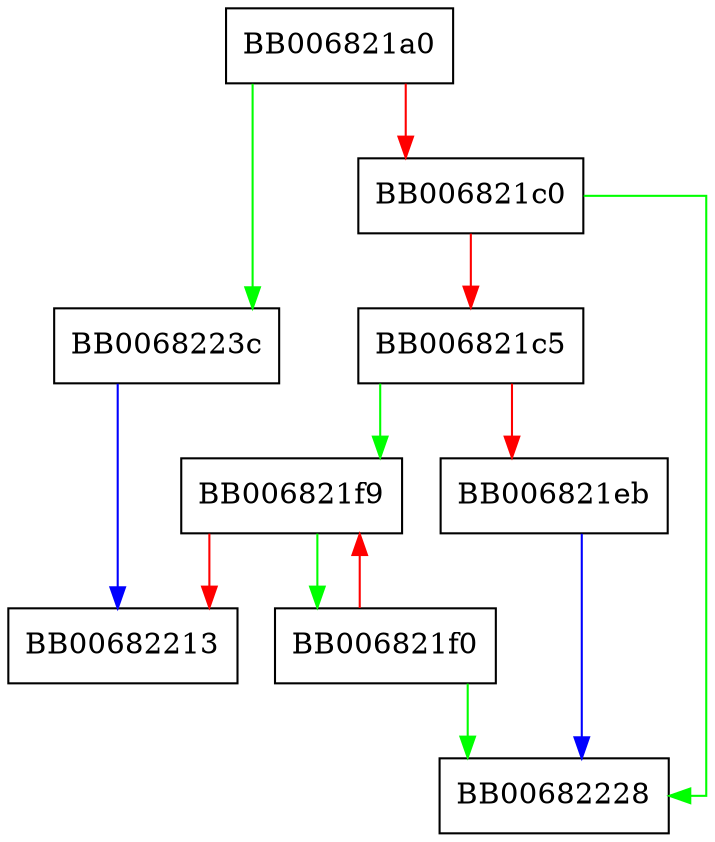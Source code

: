 digraph X509_NAME_get_index_by_NID {
  node [shape="box"];
  graph [splines=ortho];
  BB006821a0 -> BB0068223c [color="green"];
  BB006821a0 -> BB006821c0 [color="red"];
  BB006821c0 -> BB00682228 [color="green"];
  BB006821c0 -> BB006821c5 [color="red"];
  BB006821c5 -> BB006821f9 [color="green"];
  BB006821c5 -> BB006821eb [color="red"];
  BB006821eb -> BB00682228 [color="blue"];
  BB006821f0 -> BB00682228 [color="green"];
  BB006821f0 -> BB006821f9 [color="red"];
  BB006821f9 -> BB006821f0 [color="green"];
  BB006821f9 -> BB00682213 [color="red"];
  BB0068223c -> BB00682213 [color="blue"];
}